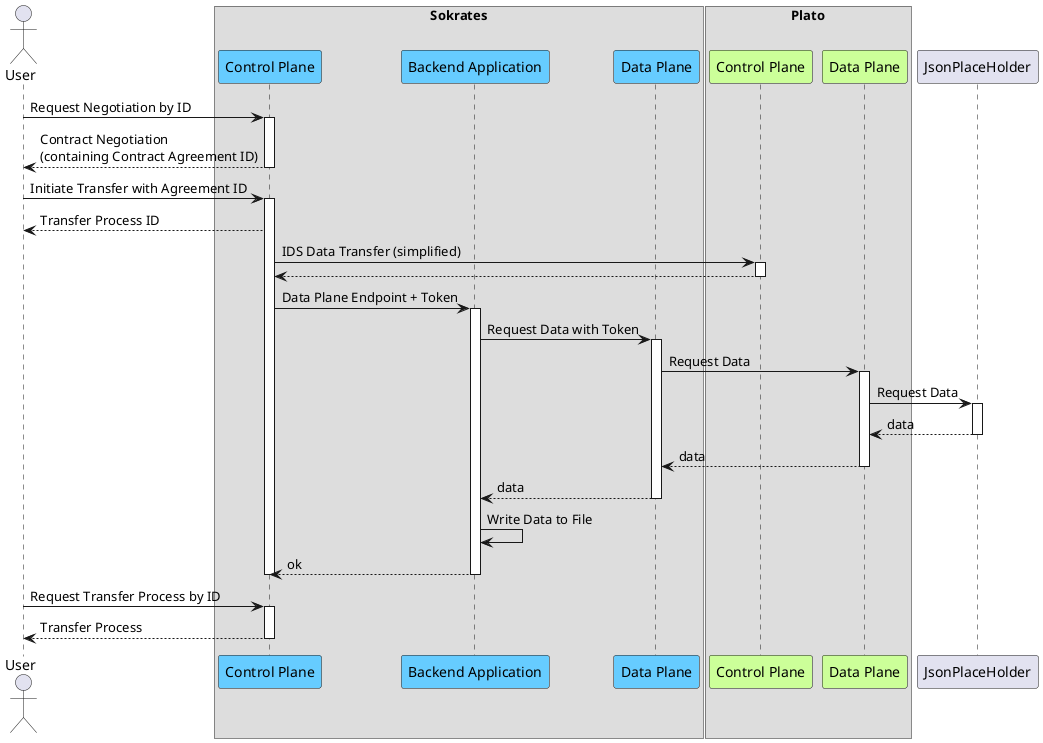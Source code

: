 @startuml

!define sokratesColor 66CCFF
!define platoColor CCFF99
!define dapsColor FFFF99
!define noteColor 9999FF

actor User as "User"

box Sokrates
    participant SokratesControlPlane as "Control Plane" #sokratesColor
    participant SokratesBackendService as "Backend Application" #sokratesColor
    participant SokratesDataPlane as "Data Plane" #sokratesColor
end box

box Plato
    participant PlatoControlPlane as "Control Plane" #platoColor
    participant PlatoDataPlane as "Data Plane" #platoColor
end box

participant JsonPlaceHolder as "JsonPlaceHolder"

User -> SokratesControlPlane ++ : Request Negotiation by ID
return Contract Negotiation\n(containing Contract Agreement ID)

User -> SokratesControlPlane ++ : Initiate Transfer with Agreement ID
SokratesControlPlane --> User : Transfer Process ID
    SokratesControlPlane -> PlatoControlPlane ++ : IDS Data Transfer (simplified)
return
SokratesControlPlane -> SokratesBackendService ++ : Data Plane Endpoint + Token
    SokratesBackendService -> SokratesDataPlane ++ : Request Data with Token
        SokratesDataPlane -> PlatoDataPlane ++ : Request Data
            PlatoDataPlane -> JsonPlaceHolder ++ : Request Data
            return data
        return data
    return data
    SokratesBackendService -> SokratesBackendService : Write Data to File
return ok
deactivate SokratesControlPlane

User -> SokratesControlPlane ++ : Request Transfer Process by ID
return Transfer Process

@enduml

